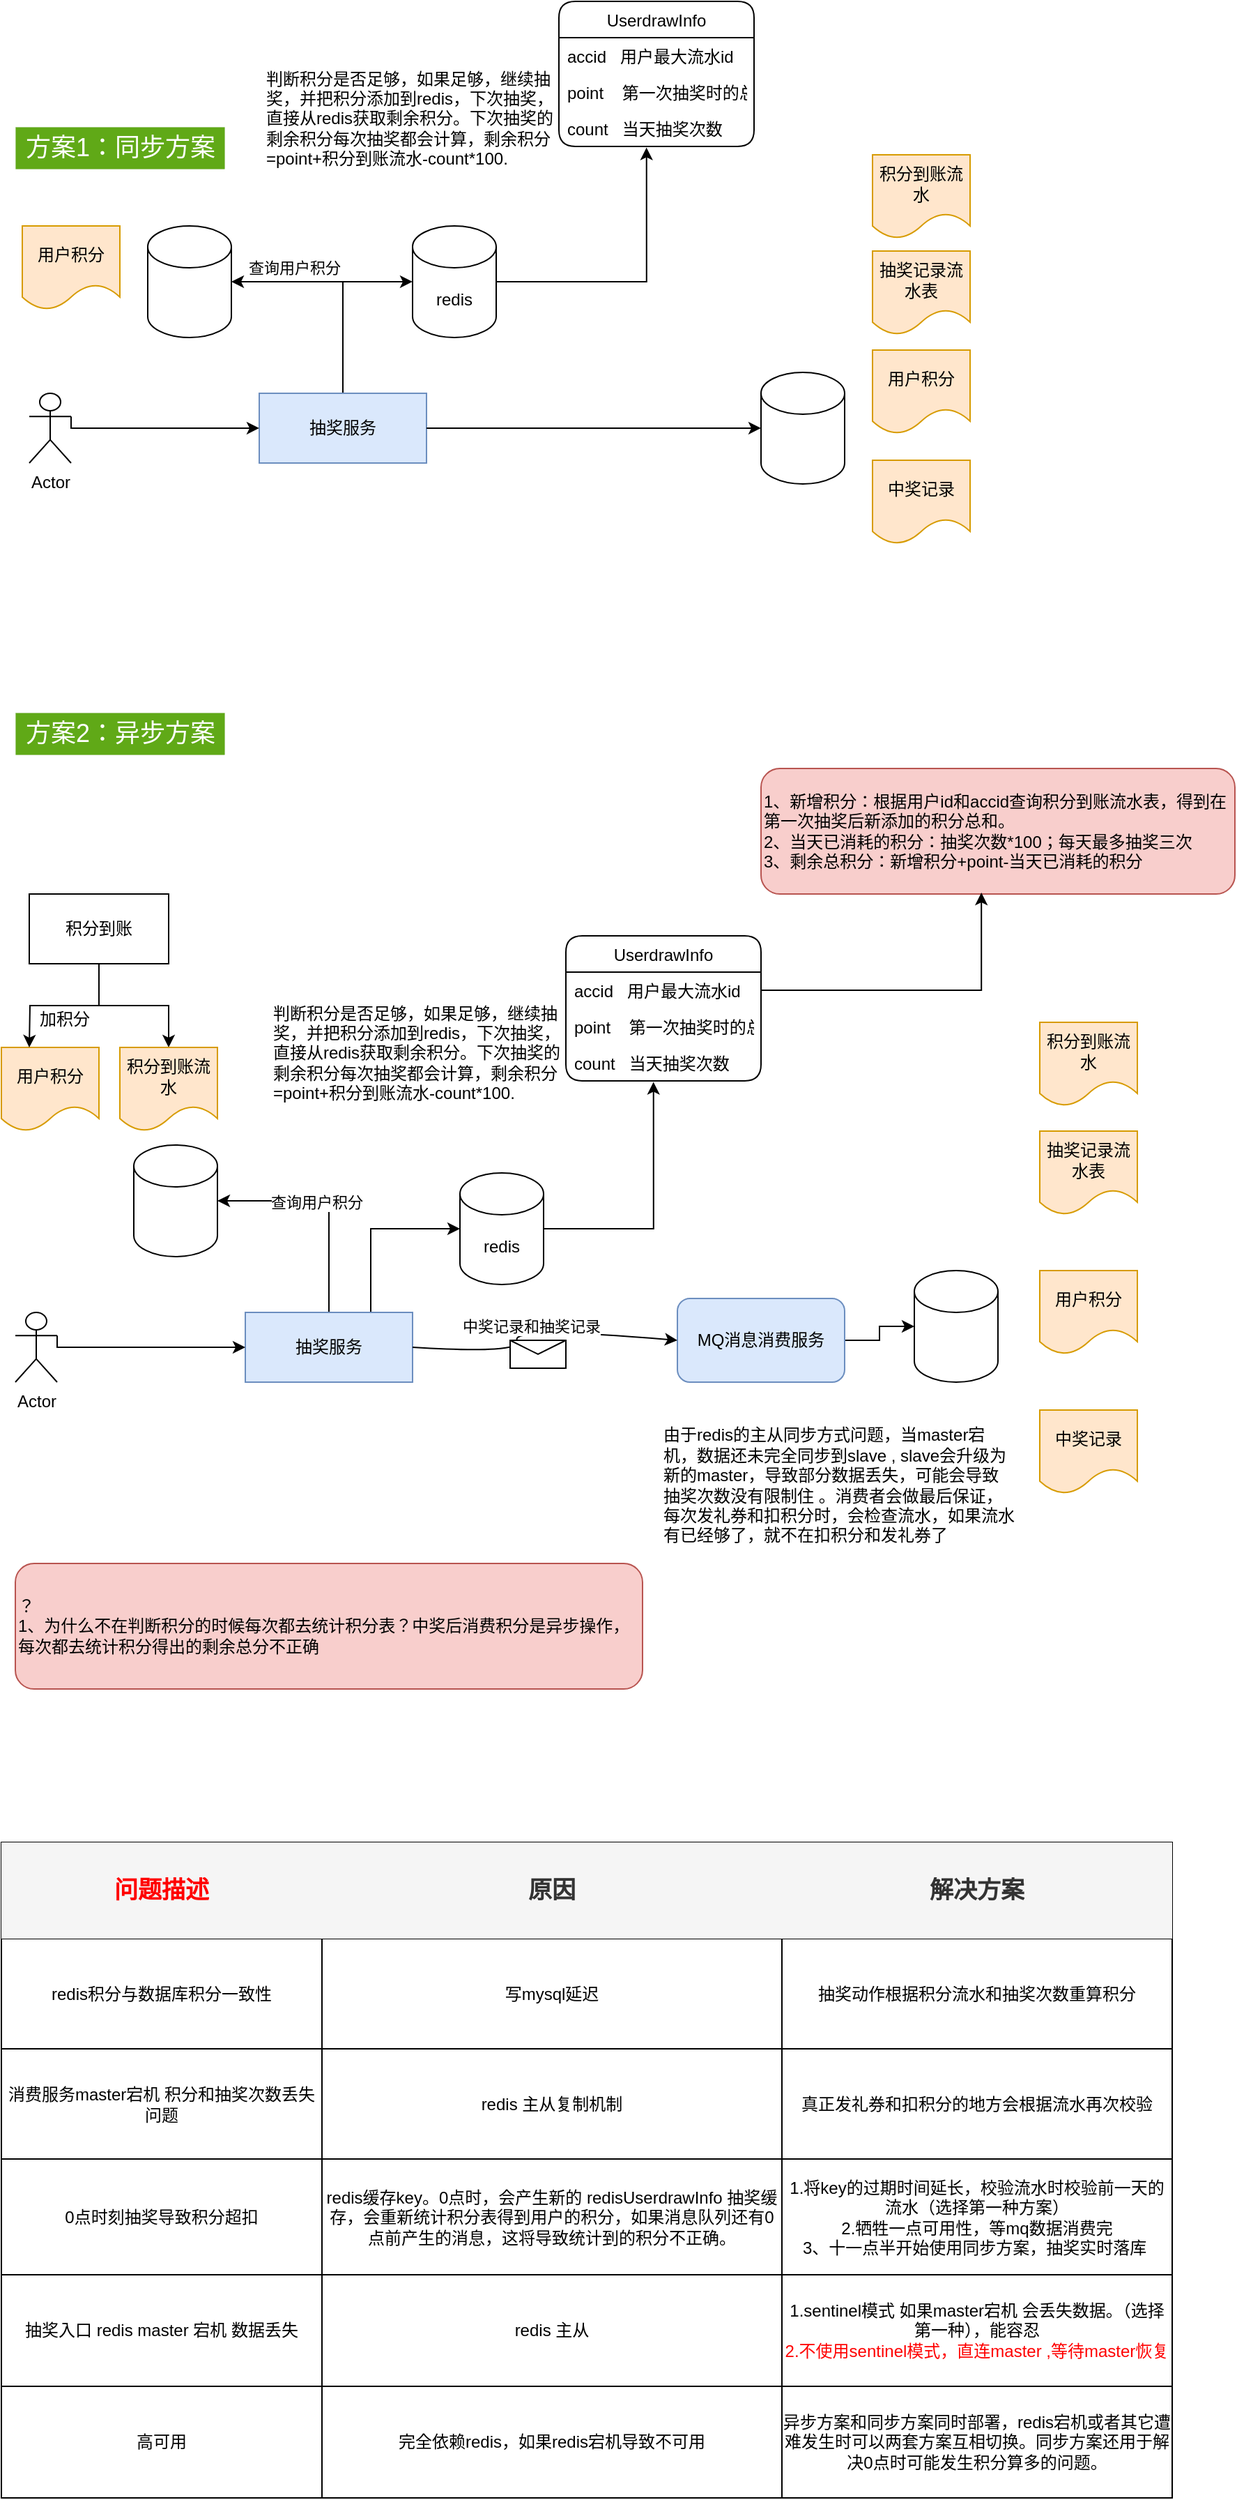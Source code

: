 <mxfile version="18.0.2" type="github">
  <diagram id="Ow_PxB39bdyT6ah7yO31" name="第 1 页">
    <mxGraphModel dx="1102" dy="1751" grid="1" gridSize="10" guides="1" tooltips="1" connect="1" arrows="1" fold="1" page="1" pageScale="1" pageWidth="827" pageHeight="1169" math="0" shadow="0">
      <root>
        <mxCell id="0" />
        <mxCell id="1" parent="0" />
        <mxCell id="cSj56Bkl-ythe_LLcU9s-19" style="edgeStyle=orthogonalEdgeStyle;rounded=0;orthogonalLoop=1;jettySize=auto;html=1;exitX=0.5;exitY=0;exitDx=0;exitDy=0;entryX=1;entryY=0.5;entryDx=0;entryDy=0;entryPerimeter=0;" parent="1" source="cSj56Bkl-ythe_LLcU9s-1" target="cSj56Bkl-ythe_LLcU9s-17" edge="1">
          <mxGeometry relative="1" as="geometry" />
        </mxCell>
        <mxCell id="cSj56Bkl-ythe_LLcU9s-21" value="查询用户积分" style="edgeLabel;html=1;align=center;verticalAlign=middle;resizable=0;points=[];" parent="cSj56Bkl-ythe_LLcU9s-19" vertex="1" connectable="0">
          <mxGeometry x="0.113" y="1" relative="1" as="geometry">
            <mxPoint as="offset" />
          </mxGeometry>
        </mxCell>
        <mxCell id="cSj56Bkl-ythe_LLcU9s-29" style="edgeStyle=orthogonalEdgeStyle;rounded=0;orthogonalLoop=1;jettySize=auto;html=1;entryX=0;entryY=0.5;entryDx=0;entryDy=0;entryPerimeter=0;exitX=0.75;exitY=0;exitDx=0;exitDy=0;" parent="1" source="cSj56Bkl-ythe_LLcU9s-1" target="cSj56Bkl-ythe_LLcU9s-27" edge="1">
          <mxGeometry relative="1" as="geometry" />
        </mxCell>
        <mxCell id="cSj56Bkl-ythe_LLcU9s-1" value="抽奖服务" style="rounded=0;whiteSpace=wrap;html=1;fillColor=#dae8fc;strokeColor=#6c8ebf;" parent="1" vertex="1">
          <mxGeometry x="205" y="-140" width="120" height="50" as="geometry" />
        </mxCell>
        <mxCell id="cSj56Bkl-ythe_LLcU9s-12" style="edgeStyle=orthogonalEdgeStyle;rounded=0;orthogonalLoop=1;jettySize=auto;html=1;exitX=1;exitY=0.5;exitDx=0;exitDy=0;entryX=0;entryY=0.5;entryDx=0;entryDy=0;entryPerimeter=0;" parent="1" source="cSj56Bkl-ythe_LLcU9s-2" target="cSj56Bkl-ythe_LLcU9s-7" edge="1">
          <mxGeometry relative="1" as="geometry" />
        </mxCell>
        <mxCell id="cSj56Bkl-ythe_LLcU9s-2" value="MQ消息消费服务" style="rounded=1;whiteSpace=wrap;html=1;fillColor=#dae8fc;strokeColor=#6c8ebf;" parent="1" vertex="1">
          <mxGeometry x="515" y="-150" width="120" height="60" as="geometry" />
        </mxCell>
        <mxCell id="cSj56Bkl-ythe_LLcU9s-4" value="" style="curved=1;endArrow=classic;html=1;rounded=0;exitX=1;exitY=0.5;exitDx=0;exitDy=0;entryX=0;entryY=0.5;entryDx=0;entryDy=0;" parent="1" source="cSj56Bkl-ythe_LLcU9s-1" target="cSj56Bkl-ythe_LLcU9s-2" edge="1">
          <mxGeometry width="50" height="50" relative="1" as="geometry">
            <mxPoint x="365" y="-30" as="sourcePoint" />
            <mxPoint x="415" y="-80" as="targetPoint" />
            <Array as="points">
              <mxPoint x="405" y="-110" />
              <mxPoint x="395" y="-130" />
            </Array>
          </mxGeometry>
        </mxCell>
        <mxCell id="cSj56Bkl-ythe_LLcU9s-5" value="中奖记录和抽奖记录" style="edgeLabel;html=1;align=center;verticalAlign=middle;resizable=0;points=[];" parent="cSj56Bkl-ythe_LLcU9s-4" vertex="1" connectable="0">
          <mxGeometry x="0.055" y="1" relative="1" as="geometry">
            <mxPoint as="offset" />
          </mxGeometry>
        </mxCell>
        <mxCell id="cSj56Bkl-ythe_LLcU9s-7" value="" style="shape=cylinder3;whiteSpace=wrap;html=1;boundedLbl=1;backgroundOutline=1;size=15;" parent="1" vertex="1">
          <mxGeometry x="685" y="-170" width="60" height="80" as="geometry" />
        </mxCell>
        <mxCell id="cSj56Bkl-ythe_LLcU9s-8" value="抽奖记录流水表" style="shape=document;whiteSpace=wrap;html=1;boundedLbl=1;fillColor=#ffe6cc;strokeColor=#d79b00;" parent="1" vertex="1">
          <mxGeometry x="775" y="-270" width="70" height="60" as="geometry" />
        </mxCell>
        <mxCell id="cSj56Bkl-ythe_LLcU9s-9" value="用户积分" style="shape=document;whiteSpace=wrap;html=1;boundedLbl=1;fillColor=#ffe6cc;strokeColor=#d79b00;" parent="1" vertex="1">
          <mxGeometry x="775" y="-170" width="70" height="60" as="geometry" />
        </mxCell>
        <mxCell id="cSj56Bkl-ythe_LLcU9s-10" value="中奖记录" style="shape=document;whiteSpace=wrap;html=1;boundedLbl=1;fillColor=#ffe6cc;strokeColor=#d79b00;" parent="1" vertex="1">
          <mxGeometry x="775" y="-70" width="70" height="60" as="geometry" />
        </mxCell>
        <mxCell id="cSj56Bkl-ythe_LLcU9s-14" value="" style="shape=message;html=1;whiteSpace=wrap;html=1;outlineConnect=0;" parent="1" vertex="1">
          <mxGeometry x="395" y="-120" width="40" height="20" as="geometry" />
        </mxCell>
        <mxCell id="cSj56Bkl-ythe_LLcU9s-18" style="edgeStyle=orthogonalEdgeStyle;rounded=0;orthogonalLoop=1;jettySize=auto;html=1;exitX=1;exitY=0.333;exitDx=0;exitDy=0;exitPerimeter=0;entryX=0;entryY=0.5;entryDx=0;entryDy=0;" parent="1" source="cSj56Bkl-ythe_LLcU9s-16" target="cSj56Bkl-ythe_LLcU9s-1" edge="1">
          <mxGeometry relative="1" as="geometry">
            <Array as="points">
              <mxPoint x="70" y="-115" />
            </Array>
          </mxGeometry>
        </mxCell>
        <mxCell id="cSj56Bkl-ythe_LLcU9s-16" value="Actor" style="shape=umlActor;verticalLabelPosition=bottom;verticalAlign=top;html=1;outlineConnect=0;" parent="1" vertex="1">
          <mxGeometry x="40" y="-140" width="30" height="50" as="geometry" />
        </mxCell>
        <mxCell id="cSj56Bkl-ythe_LLcU9s-17" value="" style="shape=cylinder3;whiteSpace=wrap;html=1;boundedLbl=1;backgroundOutline=1;size=15;" parent="1" vertex="1">
          <mxGeometry x="125" y="-260" width="60" height="80" as="geometry" />
        </mxCell>
        <mxCell id="cSj56Bkl-ythe_LLcU9s-34" style="edgeStyle=orthogonalEdgeStyle;rounded=0;orthogonalLoop=1;jettySize=auto;html=1;exitX=1;exitY=0.5;exitDx=0;exitDy=0;exitPerimeter=0;entryX=0.449;entryY=1.031;entryDx=0;entryDy=0;entryPerimeter=0;" parent="1" source="cSj56Bkl-ythe_LLcU9s-27" target="cSj56Bkl-ythe_LLcU9s-33" edge="1">
          <mxGeometry relative="1" as="geometry" />
        </mxCell>
        <mxCell id="cSj56Bkl-ythe_LLcU9s-27" value="redis" style="shape=cylinder3;whiteSpace=wrap;html=1;boundedLbl=1;backgroundOutline=1;size=15;rounded=1;glass=0;" parent="1" vertex="1">
          <mxGeometry x="359" y="-240" width="60" height="80" as="geometry" />
        </mxCell>
        <mxCell id="cSj56Bkl-ythe_LLcU9s-30" value="UserdrawInfo" style="swimlane;fontStyle=0;childLayout=stackLayout;horizontal=1;startSize=26;fillColor=none;horizontalStack=0;resizeParent=1;resizeParentMax=0;resizeLast=0;collapsible=1;marginBottom=0;rounded=1;glass=0;" parent="1" vertex="1">
          <mxGeometry x="435" y="-410" width="140" height="104" as="geometry" />
        </mxCell>
        <mxCell id="cSj56Bkl-ythe_LLcU9s-31" value="accid   用户最大流水id" style="text;strokeColor=none;fillColor=none;align=left;verticalAlign=top;spacingLeft=4;spacingRight=4;overflow=hidden;rotatable=0;points=[[0,0.5],[1,0.5]];portConstraint=eastwest;rounded=1;glass=0;" parent="cSj56Bkl-ythe_LLcU9s-30" vertex="1">
          <mxGeometry y="26" width="140" height="26" as="geometry" />
        </mxCell>
        <mxCell id="cSj56Bkl-ythe_LLcU9s-32" value="point    第一次抽奖时的总积分" style="text;strokeColor=none;fillColor=none;align=left;verticalAlign=top;spacingLeft=4;spacingRight=4;overflow=hidden;rotatable=0;points=[[0,0.5],[1,0.5]];portConstraint=eastwest;rounded=1;glass=0;" parent="cSj56Bkl-ythe_LLcU9s-30" vertex="1">
          <mxGeometry y="52" width="140" height="26" as="geometry" />
        </mxCell>
        <mxCell id="cSj56Bkl-ythe_LLcU9s-33" value="count   当天抽奖次数&#xa;" style="text;strokeColor=none;fillColor=none;align=left;verticalAlign=top;spacingLeft=4;spacingRight=4;overflow=hidden;rotatable=0;points=[[0,0.5],[1,0.5]];portConstraint=eastwest;rounded=1;glass=0;" parent="cSj56Bkl-ythe_LLcU9s-30" vertex="1">
          <mxGeometry y="78" width="140" height="26" as="geometry" />
        </mxCell>
        <mxCell id="cSj56Bkl-ythe_LLcU9s-35" value="用户积分" style="shape=document;whiteSpace=wrap;html=1;boundedLbl=1;fillColor=#ffe6cc;strokeColor=#d79b00;" parent="1" vertex="1">
          <mxGeometry x="30" y="-330" width="70" height="60" as="geometry" />
        </mxCell>
        <mxCell id="cSj56Bkl-ythe_LLcU9s-36" value="判断积分是否足够，如果足够，继续抽奖，并把积分添加到redis，下次抽奖，直接从redis获取剩余积分。下次抽奖的剩余积分每次抽奖都会计算，剩余积分=point+积分到账流水-count*100." style="text;strokeColor=none;fillColor=none;align=left;verticalAlign=middle;rounded=0;glass=0;spacing=0;spacingTop=-2;html=1;whiteSpace=wrap;" parent="1" vertex="1">
          <mxGeometry x="225" y="-380" width="204" height="110" as="geometry" />
        </mxCell>
        <mxCell id="cSj56Bkl-ythe_LLcU9s-37" value="由于redis的主从同步方式问题，当master宕机，数据还未完全同步到slave , slave会升级为新的master，导致部分数据丢失，可能会导致抽奖次数没有限制住 。消费者会做最后保证，每次发礼券和扣积分时，会检查流水，如果流水有已经够了，就不在扣积分和发礼券了" style="text;strokeColor=none;fillColor=none;align=left;verticalAlign=middle;rounded=0;glass=0;spacing=0;spacingTop=-2;html=1;whiteSpace=wrap;" parent="1" vertex="1">
          <mxGeometry x="505" y="-70" width="250" height="110" as="geometry" />
        </mxCell>
        <mxCell id="cSj56Bkl-ythe_LLcU9s-39" style="edgeStyle=orthogonalEdgeStyle;rounded=0;orthogonalLoop=1;jettySize=auto;html=1;" parent="1" source="cSj56Bkl-ythe_LLcU9s-38" edge="1">
          <mxGeometry relative="1" as="geometry">
            <mxPoint x="50" y="-330" as="targetPoint" />
          </mxGeometry>
        </mxCell>
        <mxCell id="cSj56Bkl-ythe_LLcU9s-46" style="edgeStyle=orthogonalEdgeStyle;rounded=0;orthogonalLoop=1;jettySize=auto;html=1;exitX=0.5;exitY=1;exitDx=0;exitDy=0;" parent="1" source="cSj56Bkl-ythe_LLcU9s-38" target="cSj56Bkl-ythe_LLcU9s-45" edge="1">
          <mxGeometry relative="1" as="geometry" />
        </mxCell>
        <mxCell id="cSj56Bkl-ythe_LLcU9s-38" value="积分到账" style="rounded=0;whiteSpace=wrap;html=1;glass=0;" parent="1" vertex="1">
          <mxGeometry x="50" y="-440" width="100" height="50" as="geometry" />
        </mxCell>
        <mxCell id="cSj56Bkl-ythe_LLcU9s-40" value="加积分" style="text;html=1;align=center;verticalAlign=middle;resizable=0;points=[];autosize=1;strokeColor=none;fillColor=none;" parent="1" vertex="1">
          <mxGeometry x="50" y="-360" width="50" height="20" as="geometry" />
        </mxCell>
        <mxCell id="cSj56Bkl-ythe_LLcU9s-45" value="积分到账流水" style="shape=document;whiteSpace=wrap;html=1;boundedLbl=1;fillColor=#ffe6cc;strokeColor=#d79b00;" parent="1" vertex="1">
          <mxGeometry x="115" y="-330" width="70" height="60" as="geometry" />
        </mxCell>
        <mxCell id="cSj56Bkl-ythe_LLcU9s-47" value="积分到账流水" style="shape=document;whiteSpace=wrap;html=1;boundedLbl=1;fillColor=#ffe6cc;strokeColor=#d79b00;" parent="1" vertex="1">
          <mxGeometry x="775" y="-348" width="70" height="60" as="geometry" />
        </mxCell>
        <mxCell id="z2LM5bqwZendBcAixlz2-2" value="" style="shape=table;html=1;whiteSpace=wrap;startSize=0;container=1;collapsible=0;childLayout=tableLayout;rowLines=1;fixedRows=0;swimlaneLine=1;fontSize=15;" parent="1" vertex="1">
          <mxGeometry x="30" y="240" width="840" height="470" as="geometry" />
        </mxCell>
        <mxCell id="z2LM5bqwZendBcAixlz2-3" value="" style="shape=tableRow;horizontal=0;startSize=0;swimlaneHead=0;swimlaneBody=0;top=0;left=0;bottom=0;right=0;collapsible=0;dropTarget=0;fillColor=none;points=[[0,0.5],[1,0.5]];portConstraint=eastwest;" parent="z2LM5bqwZendBcAixlz2-2" vertex="1">
          <mxGeometry width="840" height="69" as="geometry" />
        </mxCell>
        <mxCell id="z2LM5bqwZendBcAixlz2-4" value="问题描述" style="shape=partialRectangle;html=1;whiteSpace=wrap;connectable=0;fillColor=#f5f5f5;top=0;left=0;bottom=0;right=0;overflow=hidden;fontColor=#FF0000;strokeColor=#000000;fontStyle=1;fontSize=17;" parent="z2LM5bqwZendBcAixlz2-3" vertex="1">
          <mxGeometry width="230" height="69" as="geometry">
            <mxRectangle width="230" height="69" as="alternateBounds" />
          </mxGeometry>
        </mxCell>
        <mxCell id="z2LM5bqwZendBcAixlz2-5" value="原因" style="shape=partialRectangle;html=1;whiteSpace=wrap;connectable=0;fillColor=#f5f5f5;top=0;left=0;bottom=0;right=0;overflow=hidden;fontColor=#333333;strokeColor=#000000;fontStyle=1;fontSize=17;" parent="z2LM5bqwZendBcAixlz2-3" vertex="1">
          <mxGeometry x="230" width="330" height="69" as="geometry">
            <mxRectangle width="330" height="69" as="alternateBounds" />
          </mxGeometry>
        </mxCell>
        <mxCell id="z2LM5bqwZendBcAixlz2-6" value="解决方案" style="shape=partialRectangle;html=1;whiteSpace=wrap;connectable=0;fillColor=#f5f5f5;top=0;left=0;bottom=0;right=0;overflow=hidden;fontColor=#333333;strokeColor=#000000;fontStyle=1;fontSize=17;" parent="z2LM5bqwZendBcAixlz2-3" vertex="1">
          <mxGeometry x="560" width="280" height="69" as="geometry">
            <mxRectangle width="280" height="69" as="alternateBounds" />
          </mxGeometry>
        </mxCell>
        <mxCell id="z2LM5bqwZendBcAixlz2-7" value="" style="shape=tableRow;horizontal=0;startSize=0;swimlaneHead=0;swimlaneBody=0;top=0;left=0;bottom=0;right=0;collapsible=0;dropTarget=0;fillColor=none;points=[[0,0.5],[1,0.5]];portConstraint=eastwest;" parent="z2LM5bqwZendBcAixlz2-2" vertex="1">
          <mxGeometry y="69" width="840" height="79" as="geometry" />
        </mxCell>
        <mxCell id="z2LM5bqwZendBcAixlz2-8" value="redis积分与数据库积分一致性" style="shape=partialRectangle;html=1;whiteSpace=wrap;connectable=0;fillColor=none;top=0;left=0;bottom=0;right=0;overflow=hidden;" parent="z2LM5bqwZendBcAixlz2-7" vertex="1">
          <mxGeometry width="230" height="79" as="geometry">
            <mxRectangle width="230" height="79" as="alternateBounds" />
          </mxGeometry>
        </mxCell>
        <mxCell id="z2LM5bqwZendBcAixlz2-9" value="写mysql延迟" style="shape=partialRectangle;html=1;whiteSpace=wrap;connectable=0;fillColor=none;top=0;left=0;bottom=0;right=0;overflow=hidden;" parent="z2LM5bqwZendBcAixlz2-7" vertex="1">
          <mxGeometry x="230" width="330" height="79" as="geometry">
            <mxRectangle width="330" height="79" as="alternateBounds" />
          </mxGeometry>
        </mxCell>
        <mxCell id="z2LM5bqwZendBcAixlz2-10" value="抽奖动作根据积分流水和抽奖次数重算积分" style="shape=partialRectangle;html=1;whiteSpace=wrap;connectable=0;fillColor=none;top=0;left=0;bottom=0;right=0;overflow=hidden;" parent="z2LM5bqwZendBcAixlz2-7" vertex="1">
          <mxGeometry x="560" width="280" height="79" as="geometry">
            <mxRectangle width="280" height="79" as="alternateBounds" />
          </mxGeometry>
        </mxCell>
        <mxCell id="z2LM5bqwZendBcAixlz2-11" value="" style="shape=tableRow;horizontal=0;startSize=0;swimlaneHead=0;swimlaneBody=0;top=0;left=0;bottom=0;right=0;collapsible=0;dropTarget=0;fillColor=none;points=[[0,0.5],[1,0.5]];portConstraint=eastwest;" parent="z2LM5bqwZendBcAixlz2-2" vertex="1">
          <mxGeometry y="148" width="840" height="79" as="geometry" />
        </mxCell>
        <mxCell id="z2LM5bqwZendBcAixlz2-12" value="消费服务master宕机 积分和抽奖次数丢失问题" style="shape=partialRectangle;html=1;whiteSpace=wrap;connectable=0;fillColor=none;top=0;left=0;bottom=0;right=0;overflow=hidden;" parent="z2LM5bqwZendBcAixlz2-11" vertex="1">
          <mxGeometry width="230" height="79" as="geometry">
            <mxRectangle width="230" height="79" as="alternateBounds" />
          </mxGeometry>
        </mxCell>
        <mxCell id="z2LM5bqwZendBcAixlz2-13" value="redis 主从复制机制" style="shape=partialRectangle;html=1;whiteSpace=wrap;connectable=0;fillColor=none;top=0;left=0;bottom=0;right=0;overflow=hidden;" parent="z2LM5bqwZendBcAixlz2-11" vertex="1">
          <mxGeometry x="230" width="330" height="79" as="geometry">
            <mxRectangle width="330" height="79" as="alternateBounds" />
          </mxGeometry>
        </mxCell>
        <mxCell id="z2LM5bqwZendBcAixlz2-14" value="真正发礼券和扣积分的地方会根据流水再次校验" style="shape=partialRectangle;html=1;whiteSpace=wrap;connectable=0;fillColor=none;top=0;left=0;bottom=0;right=0;overflow=hidden;pointerEvents=1;" parent="z2LM5bqwZendBcAixlz2-11" vertex="1">
          <mxGeometry x="560" width="280" height="79" as="geometry">
            <mxRectangle width="280" height="79" as="alternateBounds" />
          </mxGeometry>
        </mxCell>
        <mxCell id="z2LM5bqwZendBcAixlz2-18" style="shape=tableRow;horizontal=0;startSize=0;swimlaneHead=0;swimlaneBody=0;top=0;left=0;bottom=0;right=0;collapsible=0;dropTarget=0;fillColor=none;points=[[0,0.5],[1,0.5]];portConstraint=eastwest;" parent="z2LM5bqwZendBcAixlz2-2" vertex="1">
          <mxGeometry y="227" width="840" height="83" as="geometry" />
        </mxCell>
        <mxCell id="z2LM5bqwZendBcAixlz2-19" value="0点时刻抽奖导致积分超扣" style="shape=partialRectangle;html=1;whiteSpace=wrap;connectable=0;fillColor=none;top=0;left=0;bottom=0;right=0;overflow=hidden;" parent="z2LM5bqwZendBcAixlz2-18" vertex="1">
          <mxGeometry width="230" height="83" as="geometry">
            <mxRectangle width="230" height="83" as="alternateBounds" />
          </mxGeometry>
        </mxCell>
        <mxCell id="z2LM5bqwZendBcAixlz2-20" value="redis缓存key。0点时，会产生新的 redis&lt;span style=&quot;&quot;&gt;UserdrawInfo 抽奖&lt;/span&gt;缓存，会重新统计积分表得到用户的积分，如果消息队列还有0点前产生的消息，这将导致统计到的积分不正确。" style="shape=partialRectangle;html=1;whiteSpace=wrap;connectable=0;fillColor=none;top=0;left=0;bottom=0;right=0;overflow=hidden;" parent="z2LM5bqwZendBcAixlz2-18" vertex="1">
          <mxGeometry x="230" width="330" height="83" as="geometry">
            <mxRectangle width="330" height="83" as="alternateBounds" />
          </mxGeometry>
        </mxCell>
        <mxCell id="z2LM5bqwZendBcAixlz2-21" value="1.将key的过期时间延长，校验流水时校验前一天的流水（选择第一种方案）&lt;br&gt;2.牺牲一点可用性，等mq数据消费完&lt;br&gt;3、十一点半开始使用同步方案，抽奖实时落库&amp;nbsp;" style="shape=partialRectangle;html=1;whiteSpace=wrap;connectable=0;fillColor=none;top=0;left=0;bottom=0;right=0;overflow=hidden;pointerEvents=1;" parent="z2LM5bqwZendBcAixlz2-18" vertex="1">
          <mxGeometry x="560" width="280" height="83" as="geometry">
            <mxRectangle width="280" height="83" as="alternateBounds" />
          </mxGeometry>
        </mxCell>
        <mxCell id="z2LM5bqwZendBcAixlz2-22" style="shape=tableRow;horizontal=0;startSize=0;swimlaneHead=0;swimlaneBody=0;top=0;left=0;bottom=0;right=0;collapsible=0;dropTarget=0;fillColor=none;points=[[0,0.5],[1,0.5]];portConstraint=eastwest;" parent="z2LM5bqwZendBcAixlz2-2" vertex="1">
          <mxGeometry y="310" width="840" height="80" as="geometry" />
        </mxCell>
        <mxCell id="z2LM5bqwZendBcAixlz2-23" value="抽奖入口 redis master 宕机 数据丢失" style="shape=partialRectangle;html=1;whiteSpace=wrap;connectable=0;fillColor=none;top=0;left=0;bottom=0;right=0;overflow=hidden;" parent="z2LM5bqwZendBcAixlz2-22" vertex="1">
          <mxGeometry width="230" height="80" as="geometry">
            <mxRectangle width="230" height="80" as="alternateBounds" />
          </mxGeometry>
        </mxCell>
        <mxCell id="z2LM5bqwZendBcAixlz2-24" value="redis 主从" style="shape=partialRectangle;html=1;whiteSpace=wrap;connectable=0;fillColor=none;top=0;left=0;bottom=0;right=0;overflow=hidden;" parent="z2LM5bqwZendBcAixlz2-22" vertex="1">
          <mxGeometry x="230" width="330" height="80" as="geometry">
            <mxRectangle width="330" height="80" as="alternateBounds" />
          </mxGeometry>
        </mxCell>
        <mxCell id="z2LM5bqwZendBcAixlz2-25" value="1.sentinel模式 如果master宕机 会丢失数据。（选择第一种），能容忍&lt;br&gt;&lt;font color=&quot;#ff0000&quot;&gt;2.不使用sentinel模式，直连master ,等待master恢复&lt;/font&gt;" style="shape=partialRectangle;html=1;whiteSpace=wrap;connectable=0;fillColor=none;top=0;left=0;bottom=0;right=0;overflow=hidden;pointerEvents=1;" parent="z2LM5bqwZendBcAixlz2-22" vertex="1">
          <mxGeometry x="560" width="280" height="80" as="geometry">
            <mxRectangle width="280" height="80" as="alternateBounds" />
          </mxGeometry>
        </mxCell>
        <mxCell id="xHjCsA9y5CHgrXk_6utw-39" style="shape=tableRow;horizontal=0;startSize=0;swimlaneHead=0;swimlaneBody=0;top=0;left=0;bottom=0;right=0;collapsible=0;dropTarget=0;fillColor=none;points=[[0,0.5],[1,0.5]];portConstraint=eastwest;" vertex="1" parent="z2LM5bqwZendBcAixlz2-2">
          <mxGeometry y="390" width="840" height="80" as="geometry" />
        </mxCell>
        <mxCell id="xHjCsA9y5CHgrXk_6utw-40" value="高可用" style="shape=partialRectangle;html=1;whiteSpace=wrap;connectable=0;fillColor=none;top=0;left=0;bottom=0;right=0;overflow=hidden;" vertex="1" parent="xHjCsA9y5CHgrXk_6utw-39">
          <mxGeometry width="230" height="80" as="geometry">
            <mxRectangle width="230" height="80" as="alternateBounds" />
          </mxGeometry>
        </mxCell>
        <mxCell id="xHjCsA9y5CHgrXk_6utw-41" value="完全依赖redis，如果redis宕机导致不可用" style="shape=partialRectangle;html=1;whiteSpace=wrap;connectable=0;fillColor=none;top=0;left=0;bottom=0;right=0;overflow=hidden;" vertex="1" parent="xHjCsA9y5CHgrXk_6utw-39">
          <mxGeometry x="230" width="330" height="80" as="geometry">
            <mxRectangle width="330" height="80" as="alternateBounds" />
          </mxGeometry>
        </mxCell>
        <mxCell id="xHjCsA9y5CHgrXk_6utw-42" value="异步方案和同步方案同时部署，redis宕机或者其它遭难发生时可以两套方案互相切换。同步方案还用于解决0点时可能发生积分算多的问题。" style="shape=partialRectangle;html=1;whiteSpace=wrap;connectable=0;fillColor=none;top=0;left=0;bottom=0;right=0;overflow=hidden;pointerEvents=1;" vertex="1" parent="xHjCsA9y5CHgrXk_6utw-39">
          <mxGeometry x="560" width="280" height="80" as="geometry">
            <mxRectangle width="280" height="80" as="alternateBounds" />
          </mxGeometry>
        </mxCell>
        <mxCell id="xHjCsA9y5CHgrXk_6utw-1" value="1、新增积分：根据用户id和accid查询积分到账流水表，得到在第一次抽奖后新添加的积分总和。&lt;br&gt;2、当天已消耗的积分：抽奖次数*100；每天最多抽奖三次&lt;br&gt;3、剩余总积分：新增积分+point-当天已消耗的积分" style="rounded=1;whiteSpace=wrap;html=1;fillColor=#f8cecc;strokeColor=#b85450;align=left;" vertex="1" parent="1">
          <mxGeometry x="575" y="-530" width="340" height="90" as="geometry" />
        </mxCell>
        <mxCell id="xHjCsA9y5CHgrXk_6utw-2" style="edgeStyle=orthogonalEdgeStyle;rounded=0;orthogonalLoop=1;jettySize=auto;html=1;exitX=1;exitY=0.5;exitDx=0;exitDy=0;entryX=0.465;entryY=0.989;entryDx=0;entryDy=0;entryPerimeter=0;" edge="1" parent="1" source="cSj56Bkl-ythe_LLcU9s-31" target="xHjCsA9y5CHgrXk_6utw-1">
          <mxGeometry relative="1" as="geometry" />
        </mxCell>
        <mxCell id="xHjCsA9y5CHgrXk_6utw-3" value="？&lt;br&gt;1、为什么不在判断积分的时候每次都去统计积分表？中奖后消费积分是异步操作，每次都去统计积分得出的剩余总分不正确" style="rounded=1;whiteSpace=wrap;html=1;fillColor=#f8cecc;strokeColor=#b85450;align=left;" vertex="1" parent="1">
          <mxGeometry x="40" y="40" width="450" height="90" as="geometry" />
        </mxCell>
        <mxCell id="xHjCsA9y5CHgrXk_6utw-5" value="方案2：异步方案" style="text;html=1;align=center;verticalAlign=middle;resizable=0;points=[];autosize=1;strokeColor=#2D7600;fillColor=#60a917;strokeWidth=0;fontSize=18;fontColor=#ffffff;" vertex="1" parent="1">
          <mxGeometry x="40" y="-570" width="150" height="30" as="geometry" />
        </mxCell>
        <mxCell id="xHjCsA9y5CHgrXk_6utw-6" value="方案1：同步方案" style="text;html=1;align=center;verticalAlign=middle;resizable=0;points=[];autosize=1;strokeColor=#2D7600;fillColor=#60a917;strokeWidth=0;fontSize=18;fontColor=#ffffff;" vertex="1" parent="1">
          <mxGeometry x="40" y="-990" width="150" height="30" as="geometry" />
        </mxCell>
        <mxCell id="xHjCsA9y5CHgrXk_6utw-7" style="edgeStyle=orthogonalEdgeStyle;rounded=0;orthogonalLoop=1;jettySize=auto;html=1;exitX=0.5;exitY=0;exitDx=0;exitDy=0;entryX=1;entryY=0.5;entryDx=0;entryDy=0;entryPerimeter=0;" edge="1" source="xHjCsA9y5CHgrXk_6utw-10" target="xHjCsA9y5CHgrXk_6utw-22" parent="1">
          <mxGeometry relative="1" as="geometry" />
        </mxCell>
        <mxCell id="xHjCsA9y5CHgrXk_6utw-8" value="查询用户积分" style="edgeLabel;html=1;align=center;verticalAlign=middle;resizable=0;points=[];" vertex="1" connectable="0" parent="xHjCsA9y5CHgrXk_6utw-7">
          <mxGeometry x="0.113" y="1" relative="1" as="geometry">
            <mxPoint x="-26" y="-11" as="offset" />
          </mxGeometry>
        </mxCell>
        <mxCell id="xHjCsA9y5CHgrXk_6utw-52" style="edgeStyle=orthogonalEdgeStyle;rounded=0;orthogonalLoop=1;jettySize=auto;html=1;exitX=0.5;exitY=0;exitDx=0;exitDy=0;entryX=0;entryY=0.5;entryDx=0;entryDy=0;entryPerimeter=0;fontSize=18;" edge="1" parent="1" source="xHjCsA9y5CHgrXk_6utw-10" target="xHjCsA9y5CHgrXk_6utw-46">
          <mxGeometry relative="1" as="geometry" />
        </mxCell>
        <mxCell id="xHjCsA9y5CHgrXk_6utw-10" value="抽奖服务" style="rounded=0;whiteSpace=wrap;html=1;fillColor=#dae8fc;strokeColor=#6c8ebf;" vertex="1" parent="1">
          <mxGeometry x="215" y="-799.01" width="120" height="50" as="geometry" />
        </mxCell>
        <mxCell id="xHjCsA9y5CHgrXk_6utw-11" style="edgeStyle=orthogonalEdgeStyle;rounded=0;orthogonalLoop=1;jettySize=auto;html=1;exitX=1;exitY=0.5;exitDx=0;exitDy=0;entryX=0;entryY=0.5;entryDx=0;entryDy=0;entryPerimeter=0;" edge="1" source="xHjCsA9y5CHgrXk_6utw-10" target="xHjCsA9y5CHgrXk_6utw-15" parent="1">
          <mxGeometry relative="1" as="geometry">
            <mxPoint x="645" y="-779.01" as="sourcePoint" />
          </mxGeometry>
        </mxCell>
        <mxCell id="xHjCsA9y5CHgrXk_6utw-15" value="" style="shape=cylinder3;whiteSpace=wrap;html=1;boundedLbl=1;backgroundOutline=1;size=15;" vertex="1" parent="1">
          <mxGeometry x="575" y="-814.01" width="60" height="80" as="geometry" />
        </mxCell>
        <mxCell id="xHjCsA9y5CHgrXk_6utw-16" value="抽奖记录流水表" style="shape=document;whiteSpace=wrap;html=1;boundedLbl=1;fillColor=#ffe6cc;strokeColor=#d79b00;" vertex="1" parent="1">
          <mxGeometry x="655" y="-901" width="70" height="60" as="geometry" />
        </mxCell>
        <mxCell id="xHjCsA9y5CHgrXk_6utw-17" value="用户积分" style="shape=document;whiteSpace=wrap;html=1;boundedLbl=1;fillColor=#ffe6cc;strokeColor=#d79b00;" vertex="1" parent="1">
          <mxGeometry x="655" y="-830" width="70" height="60" as="geometry" />
        </mxCell>
        <mxCell id="xHjCsA9y5CHgrXk_6utw-18" value="中奖记录" style="shape=document;whiteSpace=wrap;html=1;boundedLbl=1;fillColor=#ffe6cc;strokeColor=#d79b00;" vertex="1" parent="1">
          <mxGeometry x="655" y="-750.99" width="70" height="60" as="geometry" />
        </mxCell>
        <mxCell id="xHjCsA9y5CHgrXk_6utw-20" style="edgeStyle=orthogonalEdgeStyle;rounded=0;orthogonalLoop=1;jettySize=auto;html=1;exitX=1;exitY=0.333;exitDx=0;exitDy=0;exitPerimeter=0;entryX=0;entryY=0.5;entryDx=0;entryDy=0;" edge="1" source="xHjCsA9y5CHgrXk_6utw-21" target="xHjCsA9y5CHgrXk_6utw-10" parent="1">
          <mxGeometry relative="1" as="geometry">
            <Array as="points">
              <mxPoint x="80" y="-774.01" />
            </Array>
          </mxGeometry>
        </mxCell>
        <mxCell id="xHjCsA9y5CHgrXk_6utw-21" value="Actor" style="shape=umlActor;verticalLabelPosition=bottom;verticalAlign=top;html=1;outlineConnect=0;" vertex="1" parent="1">
          <mxGeometry x="50" y="-799.01" width="30" height="50" as="geometry" />
        </mxCell>
        <mxCell id="xHjCsA9y5CHgrXk_6utw-22" value="" style="shape=cylinder3;whiteSpace=wrap;html=1;boundedLbl=1;backgroundOutline=1;size=15;" vertex="1" parent="1">
          <mxGeometry x="135" y="-919.01" width="60" height="80" as="geometry" />
        </mxCell>
        <mxCell id="xHjCsA9y5CHgrXk_6utw-29" value="用户积分" style="shape=document;whiteSpace=wrap;html=1;boundedLbl=1;fillColor=#ffe6cc;strokeColor=#d79b00;" vertex="1" parent="1">
          <mxGeometry x="45" y="-919.01" width="70" height="60" as="geometry" />
        </mxCell>
        <mxCell id="xHjCsA9y5CHgrXk_6utw-37" value="积分到账流水" style="shape=document;whiteSpace=wrap;html=1;boundedLbl=1;fillColor=#ffe6cc;strokeColor=#d79b00;" vertex="1" parent="1">
          <mxGeometry x="655" y="-970" width="70" height="60" as="geometry" />
        </mxCell>
        <mxCell id="xHjCsA9y5CHgrXk_6utw-45" style="edgeStyle=orthogonalEdgeStyle;rounded=0;orthogonalLoop=1;jettySize=auto;html=1;exitX=1;exitY=0.5;exitDx=0;exitDy=0;exitPerimeter=0;entryX=0.449;entryY=1.031;entryDx=0;entryDy=0;entryPerimeter=0;" edge="1" parent="1" source="xHjCsA9y5CHgrXk_6utw-46" target="xHjCsA9y5CHgrXk_6utw-50">
          <mxGeometry relative="1" as="geometry" />
        </mxCell>
        <mxCell id="xHjCsA9y5CHgrXk_6utw-46" value="redis" style="shape=cylinder3;whiteSpace=wrap;html=1;boundedLbl=1;backgroundOutline=1;size=15;rounded=1;glass=0;" vertex="1" parent="1">
          <mxGeometry x="325" y="-919.01" width="60" height="80" as="geometry" />
        </mxCell>
        <mxCell id="xHjCsA9y5CHgrXk_6utw-47" value="UserdrawInfo" style="swimlane;fontStyle=0;childLayout=stackLayout;horizontal=1;startSize=26;fillColor=none;horizontalStack=0;resizeParent=1;resizeParentMax=0;resizeLast=0;collapsible=1;marginBottom=0;rounded=1;glass=0;" vertex="1" parent="1">
          <mxGeometry x="430" y="-1080" width="140" height="104" as="geometry" />
        </mxCell>
        <mxCell id="xHjCsA9y5CHgrXk_6utw-48" value="accid   用户最大流水id" style="text;strokeColor=none;fillColor=none;align=left;verticalAlign=top;spacingLeft=4;spacingRight=4;overflow=hidden;rotatable=0;points=[[0,0.5],[1,0.5]];portConstraint=eastwest;rounded=1;glass=0;" vertex="1" parent="xHjCsA9y5CHgrXk_6utw-47">
          <mxGeometry y="26" width="140" height="26" as="geometry" />
        </mxCell>
        <mxCell id="xHjCsA9y5CHgrXk_6utw-49" value="point    第一次抽奖时的总积分" style="text;strokeColor=none;fillColor=none;align=left;verticalAlign=top;spacingLeft=4;spacingRight=4;overflow=hidden;rotatable=0;points=[[0,0.5],[1,0.5]];portConstraint=eastwest;rounded=1;glass=0;" vertex="1" parent="xHjCsA9y5CHgrXk_6utw-47">
          <mxGeometry y="52" width="140" height="26" as="geometry" />
        </mxCell>
        <mxCell id="xHjCsA9y5CHgrXk_6utw-50" value="count   当天抽奖次数&#xa;" style="text;strokeColor=none;fillColor=none;align=left;verticalAlign=top;spacingLeft=4;spacingRight=4;overflow=hidden;rotatable=0;points=[[0,0.5],[1,0.5]];portConstraint=eastwest;rounded=1;glass=0;" vertex="1" parent="xHjCsA9y5CHgrXk_6utw-47">
          <mxGeometry y="78" width="140" height="26" as="geometry" />
        </mxCell>
        <mxCell id="xHjCsA9y5CHgrXk_6utw-51" value="判断积分是否足够，如果足够，继续抽奖，并把积分添加到redis，下次抽奖，直接从redis获取剩余积分。下次抽奖的剩余积分每次抽奖都会计算，剩余积分=point+积分到账流水-count*100." style="text;strokeColor=none;fillColor=none;align=left;verticalAlign=middle;rounded=0;glass=0;spacing=0;spacingTop=-2;html=1;whiteSpace=wrap;" vertex="1" parent="1">
          <mxGeometry x="220" y="-1050" width="204" height="110" as="geometry" />
        </mxCell>
      </root>
    </mxGraphModel>
  </diagram>
</mxfile>
